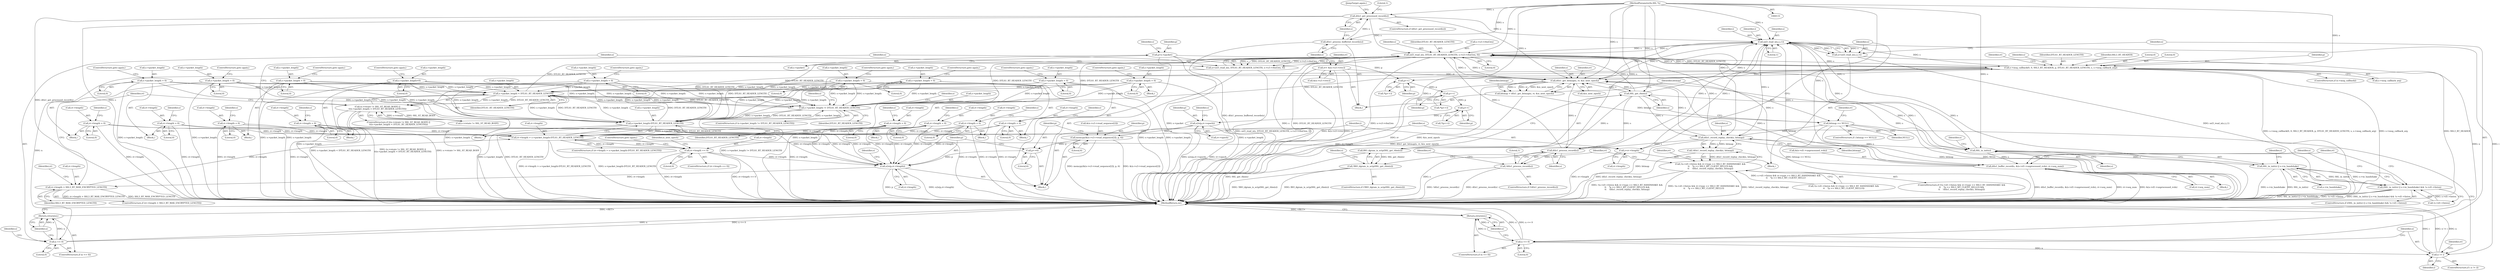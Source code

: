 digraph "0_openssl_feba02f3919495e1b960c33ba849e10e77d0785d@API" {
"1000361" [label="(Call,ssl3_read_n(s,i,i,1))"];
"1000221" [label="(Call,s->msg_callback(0, 0, SSL3_RT_HEADER, p, DTLS1_RT_HEADER_LENGTH, s, s->msg_callback_arg))"];
"1000212" [label="(Call,p=s->packet)"];
"1000195" [label="(Call,s->packet_length != DTLS1_RT_HEADER_LENGTH)"];
"1000382" [label="(Call,s->packet_length = 0)"];
"1000410" [label="(Call,s->packet_length = 0)"];
"1000514" [label="(Call,s->packet_length = 0)"];
"1000498" [label="(Call,s->packet_length = 0)"];
"1000169" [label="(Call,s->packet_length < DTLS1_RT_HEADER_LENGTH)"];
"1000319" [label="(Call,s->packet_length = 0)"];
"1000201" [label="(Call,s->packet_length = 0)"];
"1000297" [label="(Call,s->packet_length = 0)"];
"1000348" [label="(Call,s->packet_length-DTLS1_RT_HEADER_LENGTH)"];
"1000451" [label="(Call,s->packet_length=0)"];
"1000337" [label="(Call,s->packet_length = 0)"];
"1000177" [label="(Call,ssl3_read_n(s, DTLS1_RT_HEADER_LENGTH, s->s3->rbuf.len, 0))"];
"1000442" [label="(Call,dtls1_record_replay_check(s, bitmap))"];
"1000419" [label="(Call,SSL_get_rbio(s))"];
"1000395" [label="(Call,dtls1_get_bitmap(s, rr, &is_next_epoch))"];
"1000506" [label="(Call,dtls1_process_record(s))"];
"1000132" [label="(MethodParameterIn,SSL *s)"];
"1000482" [label="(Call,dtls1_buffer_record(s, &(s->d1->unprocessed_rcds), rr->seq_num))"];
"1000470" [label="(Call,SSL_in_init(s))"];
"1000361" [label="(Call,ssl3_read_n(s,i,i,1))"];
"1000157" [label="(Call,dtls1_get_processed_record(s))"];
"1000154" [label="(Call,dtls1_process_buffered_records(s))"];
"1000354" [label="(Call,i=rr->length)"];
"1000344" [label="(Call,rr->length > s->packet_length-DTLS1_RT_HEADER_LENGTH)"];
"1000332" [label="(Call,rr->length = 0)"];
"1000493" [label="(Call,rr->length = 0)"];
"1000292" [label="(Call,rr->length = 0)"];
"1000446" [label="(Call,rr->length = 0)"];
"1000377" [label="(Call,rr->length = 0)"];
"1000405" [label="(Call,rr->length = 0)"];
"1000458" [label="(Call,rr->length == 0)"];
"1000314" [label="(Call,rr->length = 0)"];
"1000326" [label="(Call,rr->length > SSL3_RT_MAX_ENCRYPTED_LENGTH)"];
"1000274" [label="(Call,n2s(p,rr->length))"];
"1000271" [label="(Call,p+=6)"];
"1000260" [label="(Call,memcpy(&(s->s3->read_sequence[2]), p, 6))"];
"1000255" [label="(Call,n2s(p,rr->epoch))"];
"1000246" [label="(Call,p++)"];
"1000241" [label="(Call,p++)"];
"1000236" [label="(Call,p++)"];
"1000509" [label="(Call,rr->length = 0)"];
"1000146" [label="(Call,rr= &(s->s3->rrec))"];
"1000401" [label="(Call,bitmap == NULL)"];
"1000393" [label="(Call,bitmap = dtls1_get_bitmap(s, rr, &is_next_epoch))"];
"1000175" [label="(Call,n=ssl3_read_n(s, DTLS1_RT_HEADER_LENGTH, s->s3->rbuf.len, 0))"];
"1000189" [label="(Call,n <= 0)"];
"1000192" [label="(Return,return(n);)"];
"1000163" [label="(Call,(s->rstate != SSL_ST_READ_BODY) ||\n\t\t(s->packet_length < DTLS1_RT_HEADER_LENGTH))"];
"1000359" [label="(Call,n=ssl3_read_n(s,i,i,1))"];
"1000367" [label="(Call,n <= 0)"];
"1000370" [label="(Return,return(n);)"];
"1000373" [label="(Call,n != i)"];
"1000441" [label="(Call,!dtls1_record_replay_check(s, bitmap))"];
"1000423" [label="(Call,!(s->d1->listen && rr->type == SSL3_RT_HANDSHAKE &&\n\t\t    *p == SSL3_MT_CLIENT_HELLO) &&\n\t\t    !dtls1_record_replay_check(s, bitmap))"];
"1000469" [label="(Call,SSL_in_init(s) || s->in_handshake)"];
"1000468" [label="(Call,(SSL_in_init(s) || s->in_handshake) && !s->d1->listen)"];
"1000505" [label="(Call,!dtls1_process_record(s))"];
"1000418" [label="(Call,BIO_dgram_is_sctp(SSL_get_rbio(s)))"];
"1000417" [label="(Call,!BIO_dgram_is_sctp(SSL_get_rbio(s)))"];
"1000292" [label="(Call,rr->length = 0)"];
"1000509" [label="(Call,rr->length = 0)"];
"1000242" [label="(Identifier,p)"];
"1000326" [label="(Call,rr->length > SSL3_RT_MAX_ENCRYPTED_LENGTH)"];
"1000467" [label="(ControlStructure,if ((SSL_in_init(s) || s->in_handshake) && !s->d1->listen))"];
"1000445" [label="(Block,)"];
"1000349" [label="(Call,s->packet_length)"];
"1000315" [label="(Call,rr->length)"];
"1000462" [label="(Literal,0)"];
"1000362" [label="(Identifier,s)"];
"1000314" [label="(Call,rr->length = 0)"];
"1000257" [label="(Call,rr->epoch)"];
"1000273" [label="(Literal,6)"];
"1000522" [label="(MethodReturn,int)"];
"1000422" [label="(ControlStructure,if (!(s->d1->listen && rr->type == SSL3_RT_HANDSHAKE &&\n\t\t    *p == SSL3_MT_CLIENT_HELLO) &&\n\t\t    !dtls1_record_replay_check(s, bitmap)))"];
"1000212" [label="(Call,p=s->packet)"];
"1000386" [label="(Literal,0)"];
"1000270" [label="(Literal,6)"];
"1000373" [label="(Call,n != i)"];
"1000381" [label="(Literal,0)"];
"1000301" [label="(Literal,0)"];
"1000498" [label="(Call,s->packet_length = 0)"];
"1000213" [label="(Identifier,p)"];
"1000505" [label="(Call,!dtls1_process_record(s))"];
"1000219" [label="(Identifier,s)"];
"1000156" [label="(ControlStructure,if (dtls1_get_processed_record(s)))"];
"1000468" [label="(Call,(SSL_in_init(s) || s->in_handshake) && !s->d1->listen)"];
"1000271" [label="(Call,p+=6)"];
"1000494" [label="(Call,rr->length)"];
"1000390" [label="(Identifier,s)"];
"1000346" [label="(Identifier,rr)"];
"1000404" [label="(Block,)"];
"1000441" [label="(Call,!dtls1_record_replay_check(s, bitmap))"];
"1000146" [label="(Call,rr= &(s->s3->rrec))"];
"1000460" [label="(Identifier,rr)"];
"1000217" [label="(ControlStructure,if (s->msg_callback))"];
"1000410" [label="(Call,s->packet_length = 0)"];
"1000178" [label="(Identifier,s)"];
"1000240" [label="(Call,*(p++))"];
"1000402" [label="(Identifier,bitmap)"];
"1000511" [label="(Identifier,rr)"];
"1000344" [label="(Call,rr->length > s->packet_length-DTLS1_RT_HEADER_LENGTH)"];
"1000162" [label="(ControlStructure,if (\t(s->rstate != SSL_ST_READ_BODY) ||\n\t\t(s->packet_length < DTLS1_RT_HEADER_LENGTH)))"];
"1000265" [label="(Identifier,s)"];
"1000470" [label="(Call,SSL_in_init(s))"];
"1000514" [label="(Call,s->packet_length = 0)"];
"1000228" [label="(Call,s->msg_callback_arg)"];
"1000275" [label="(Identifier,p)"];
"1000233" [label="(Identifier,rr)"];
"1000241" [label="(Call,p++)"];
"1000195" [label="(Call,s->packet_length != DTLS1_RT_HEADER_LENGTH)"];
"1000154" [label="(Call,dtls1_process_buffered_records(s))"];
"1000179" [label="(Identifier,DTLS1_RT_HEADER_LENGTH)"];
"1000463" [label="(ControlStructure,goto again;)"];
"1000176" [label="(Identifier,n)"];
"1000510" [label="(Call,rr->length)"];
"1000132" [label="(MethodParameterIn,SSL *s)"];
"1000170" [label="(Call,s->packet_length)"];
"1000313" [label="(Block,)"];
"1000447" [label="(Call,rr->length)"];
"1000209" [label="(Identifier,s)"];
"1000356" [label="(Call,rr->length)"];
"1000395" [label="(Call,dtls1_get_bitmap(s, rr, &is_next_epoch))"];
"1000484" [label="(Call,&(s->d1->unprocessed_rcds))"];
"1000379" [label="(Identifier,rr)"];
"1000352" [label="(Identifier,DTLS1_RT_HEADER_LENGTH)"];
"1000236" [label="(Call,p++)"];
"1000456" [label="(ControlStructure,goto again;)"];
"1000227" [label="(Identifier,s)"];
"1000325" [label="(ControlStructure,if (rr->length > SSL3_RT_MAX_ENCRYPTED_LENGTH))"];
"1000503" [label="(ControlStructure,goto again;)"];
"1000321" [label="(Identifier,s)"];
"1000319" [label="(Call,s->packet_length = 0)"];
"1000247" [label="(Identifier,p)"];
"1000495" [label="(Identifier,rr)"];
"1000401" [label="(Call,bitmap == NULL)"];
"1000473" [label="(Identifier,s)"];
"1000334" [label="(Identifier,rr)"];
"1000177" [label="(Call,ssl3_read_n(s, DTLS1_RT_HEADER_LENGTH, s->s3->rbuf.len, 0))"];
"1000367" [label="(Call,n <= 0)"];
"1000446" [label="(Call,rr->length = 0)"];
"1000297" [label="(Call,s->packet_length = 0)"];
"1000291" [label="(Block,)"];
"1000331" [label="(Block,)"];
"1000398" [label="(Call,&is_next_epoch)"];
"1000256" [label="(Identifier,p)"];
"1000483" [label="(Identifier,s)"];
"1000513" [label="(Literal,0)"];
"1000371" [label="(Identifier,n)"];
"1000205" [label="(Literal,0)"];
"1000206" [label="(ControlStructure,goto again;)"];
"1000458" [label="(Call,rr->length == 0)"];
"1000414" [label="(Literal,0)"];
"1000323" [label="(Literal,0)"];
"1000443" [label="(Identifier,s)"];
"1000189" [label="(Call,n <= 0)"];
"1000453" [label="(Identifier,s)"];
"1000161" [label="(JumpTarget,again:)"];
"1000406" [label="(Call,rr->length)"];
"1000164" [label="(Call,s->rstate != SSL_ST_READ_BODY)"];
"1000457" [label="(ControlStructure,if (rr->length == 0))"];
"1000160" [label="(Literal,1)"];
"1000169" [label="(Call,s->packet_length < DTLS1_RT_HEADER_LENGTH)"];
"1000200" [label="(Block,)"];
"1000452" [label="(Call,s->packet_length)"];
"1000245" [label="(Call,*(p++))"];
"1000375" [label="(Identifier,i)"];
"1000341" [label="(Literal,0)"];
"1000423" [label="(Call,!(s->d1->listen && rr->type == SSL3_RT_HANDSHAKE &&\n\t\t    *p == SSL3_MT_CLIENT_HELLO) &&\n\t\t    !dtls1_record_replay_check(s, bitmap))"];
"1000451" [label="(Call,s->packet_length=0)"];
"1000407" [label="(Identifier,rr)"];
"1000428" [label="(Identifier,s)"];
"1000400" [label="(ControlStructure,if ( bitmap == NULL))"];
"1000383" [label="(Call,s->packet_length)"];
"1000272" [label="(Identifier,p)"];
"1000365" [label="(Literal,1)"];
"1000226" [label="(Identifier,DTLS1_RT_HEADER_LENGTH)"];
"1000343" [label="(ControlStructure,if (rr->length > s->packet_length-DTLS1_RT_HEADER_LENGTH))"];
"1000192" [label="(Return,return(n);)"];
"1000260" [label="(Call,memcpy(&(s->s3->read_sequence[2]), p, 6))"];
"1000361" [label="(Call,ssl3_read_n(s,i,i,1))"];
"1000405" [label="(Call,rr->length = 0)"];
"1000378" [label="(Call,rr->length)"];
"1000521" [label="(Literal,1)"];
"1000318" [label="(Literal,0)"];
"1000296" [label="(Literal,0)"];
"1000444" [label="(Identifier,bitmap)"];
"1000348" [label="(Call,s->packet_length-DTLS1_RT_HEADER_LENGTH)"];
"1000482" [label="(Call,dtls1_buffer_record(s, &(s->d1->unprocessed_rcds), rr->seq_num))"];
"1000387" [label="(ControlStructure,goto again;)"];
"1000175" [label="(Call,n=ssl3_read_n(s, DTLS1_RT_HEADER_LENGTH, s->s3->rbuf.len, 0))"];
"1000497" [label="(Literal,0)"];
"1000370" [label="(Return,return(n);)"];
"1000224" [label="(Identifier,SSL3_RT_HEADER)"];
"1000330" [label="(Identifier,SSL3_RT_MAX_ENCRYPTED_LENGTH)"];
"1000490" [label="(Call,rr->seq_num)"];
"1000345" [label="(Call,rr->length)"];
"1000475" [label="(Call,!s->d1->listen)"];
"1000360" [label="(Identifier,n)"];
"1000372" [label="(ControlStructure,if ( n != i))"];
"1000222" [label="(Literal,0)"];
"1000448" [label="(Identifier,rr)"];
"1000157" [label="(Call,dtls1_get_processed_record(s))"];
"1000155" [label="(Identifier,s)"];
"1000190" [label="(Identifier,n)"];
"1000359" [label="(Call,n=ssl3_read_n(s,i,i,1))"];
"1000337" [label="(Call,s->packet_length = 0)"];
"1000465" [label="(Identifier,is_next_epoch)"];
"1000148" [label="(Call,&(s->s3->rrec))"];
"1000147" [label="(Identifier,rr)"];
"1000354" [label="(Call,i=rr->length)"];
"1000320" [label="(Call,s->packet_length)"];
"1000376" [label="(Block,)"];
"1000393" [label="(Call,bitmap = dtls1_get_bitmap(s, rr, &is_next_epoch))"];
"1000299" [label="(Identifier,s)"];
"1000409" [label="(Literal,0)"];
"1000133" [label="(Block,)"];
"1000282" [label="(Identifier,s)"];
"1000269" [label="(Identifier,p)"];
"1000338" [label="(Call,s->packet_length)"];
"1000507" [label="(Identifier,s)"];
"1000368" [label="(Identifier,n)"];
"1000274" [label="(Call,n2s(p,rr->length))"];
"1000174" [label="(Block,)"];
"1000420" [label="(Identifier,s)"];
"1000516" [label="(Identifier,s)"];
"1000276" [label="(Call,rr->length)"];
"1000417" [label="(Call,!BIO_dgram_is_sctp(SSL_get_rbio(s)))"];
"1000336" [label="(Literal,0)"];
"1000394" [label="(Identifier,bitmap)"];
"1000158" [label="(Identifier,s)"];
"1000403" [label="(Identifier,NULL)"];
"1000384" [label="(Identifier,s)"];
"1000342" [label="(ControlStructure,goto again;)"];
"1000519" [label="(ControlStructure,goto again;)"];
"1000515" [label="(Call,s->packet_length)"];
"1000324" [label="(ControlStructure,goto again;)"];
"1000364" [label="(Identifier,i)"];
"1000369" [label="(Literal,0)"];
"1000481" [label="(Block,)"];
"1000327" [label="(Call,rr->length)"];
"1000197" [label="(Identifier,s)"];
"1000188" [label="(ControlStructure,if (n <= 0))"];
"1000382" [label="(Call,s->packet_length = 0)"];
"1000196" [label="(Call,s->packet_length)"];
"1000355" [label="(Identifier,i)"];
"1000374" [label="(Identifier,n)"];
"1000500" [label="(Identifier,s)"];
"1000221" [label="(Call,s->msg_callback(0, 0, SSL3_RT_HEADER, p, DTLS1_RT_HEADER_LENGTH, s, s->msg_callback_arg))"];
"1000246" [label="(Call,p++)"];
"1000411" [label="(Call,s->packet_length)"];
"1000191" [label="(Literal,0)"];
"1000424" [label="(Call,!(s->d1->listen && rr->type == SSL3_RT_HANDSHAKE &&\n\t\t    *p == SSL3_MT_CLIENT_HELLO))"];
"1000223" [label="(Literal,0)"];
"1000194" [label="(ControlStructure,if (s->packet_length != DTLS1_RT_HEADER_LENGTH))"];
"1000478" [label="(Identifier,s)"];
"1000416" [label="(ControlStructure,if (!BIO_dgram_is_sctp(SSL_get_rbio(s))))"];
"1000332" [label="(Call,rr->length = 0)"];
"1000180" [label="(Call,s->s3->rbuf.len)"];
"1000225" [label="(Identifier,p)"];
"1000518" [label="(Literal,0)"];
"1000502" [label="(Literal,0)"];
"1000499" [label="(Call,s->packet_length)"];
"1000466" [label="(Block,)"];
"1000504" [label="(ControlStructure,if (!dtls1_process_record(s)))"];
"1000471" [label="(Identifier,s)"];
"1000353" [label="(Block,)"];
"1000418" [label="(Call,BIO_dgram_is_sctp(SSL_get_rbio(s)))"];
"1000214" [label="(Call,s->packet)"];
"1000203" [label="(Identifier,s)"];
"1000298" [label="(Call,s->packet_length)"];
"1000419" [label="(Call,SSL_get_rbio(s))"];
"1000396" [label="(Identifier,s)"];
"1000237" [label="(Identifier,p)"];
"1000508" [label="(Block,)"];
"1000472" [label="(Call,s->in_handshake)"];
"1000187" [label="(Literal,0)"];
"1000506" [label="(Call,dtls1_process_record(s))"];
"1000377" [label="(Call,rr->length = 0)"];
"1000293" [label="(Call,rr->length)"];
"1000255" [label="(Call,n2s(p,rr->epoch))"];
"1000163" [label="(Call,(s->rstate != SSL_ST_READ_BODY) ||\n\t\t(s->packet_length < DTLS1_RT_HEADER_LENGTH))"];
"1000235" [label="(Call,*(p++))"];
"1000397" [label="(Identifier,rr)"];
"1000202" [label="(Call,s->packet_length)"];
"1000493" [label="(Call,rr->length = 0)"];
"1000201" [label="(Call,s->packet_length = 0)"];
"1000450" [label="(Literal,0)"];
"1000412" [label="(Identifier,s)"];
"1000469" [label="(Call,SSL_in_init(s) || s->in_handshake)"];
"1000455" [label="(Literal,0)"];
"1000173" [label="(Identifier,DTLS1_RT_HEADER_LENGTH)"];
"1000333" [label="(Call,rr->length)"];
"1000261" [label="(Call,&(s->s3->read_sequence[2]))"];
"1000339" [label="(Identifier,s)"];
"1000415" [label="(ControlStructure,goto again;)"];
"1000459" [label="(Call,rr->length)"];
"1000442" [label="(Call,dtls1_record_replay_check(s, bitmap))"];
"1000199" [label="(Identifier,DTLS1_RT_HEADER_LENGTH)"];
"1000363" [label="(Identifier,i)"];
"1000193" [label="(Identifier,n)"];
"1000302" [label="(ControlStructure,goto again;)"];
"1000366" [label="(ControlStructure,if (n <= 0))"];
"1000361" -> "1000359"  [label="AST: "];
"1000361" -> "1000365"  [label="CFG: "];
"1000362" -> "1000361"  [label="AST: "];
"1000363" -> "1000361"  [label="AST: "];
"1000364" -> "1000361"  [label="AST: "];
"1000365" -> "1000361"  [label="AST: "];
"1000359" -> "1000361"  [label="CFG: "];
"1000361" -> "1000522"  [label="DDG: i"];
"1000361" -> "1000522"  [label="DDG: s"];
"1000361" -> "1000177"  [label="DDG: s"];
"1000361" -> "1000359"  [label="DDG: s"];
"1000361" -> "1000359"  [label="DDG: i"];
"1000361" -> "1000359"  [label="DDG: 1"];
"1000221" -> "1000361"  [label="DDG: s"];
"1000442" -> "1000361"  [label="DDG: s"];
"1000506" -> "1000361"  [label="DDG: s"];
"1000482" -> "1000361"  [label="DDG: s"];
"1000470" -> "1000361"  [label="DDG: s"];
"1000395" -> "1000361"  [label="DDG: s"];
"1000177" -> "1000361"  [label="DDG: s"];
"1000419" -> "1000361"  [label="DDG: s"];
"1000157" -> "1000361"  [label="DDG: s"];
"1000132" -> "1000361"  [label="DDG: s"];
"1000354" -> "1000361"  [label="DDG: i"];
"1000361" -> "1000373"  [label="DDG: i"];
"1000361" -> "1000395"  [label="DDG: s"];
"1000221" -> "1000217"  [label="AST: "];
"1000221" -> "1000228"  [label="CFG: "];
"1000222" -> "1000221"  [label="AST: "];
"1000223" -> "1000221"  [label="AST: "];
"1000224" -> "1000221"  [label="AST: "];
"1000225" -> "1000221"  [label="AST: "];
"1000226" -> "1000221"  [label="AST: "];
"1000227" -> "1000221"  [label="AST: "];
"1000228" -> "1000221"  [label="AST: "];
"1000233" -> "1000221"  [label="CFG: "];
"1000221" -> "1000522"  [label="DDG: s->msg_callback(0, 0, SSL3_RT_HEADER, p, DTLS1_RT_HEADER_LENGTH, s, s->msg_callback_arg)"];
"1000221" -> "1000522"  [label="DDG: s->msg_callback_arg"];
"1000221" -> "1000522"  [label="DDG: SSL3_RT_HEADER"];
"1000221" -> "1000169"  [label="DDG: DTLS1_RT_HEADER_LENGTH"];
"1000221" -> "1000177"  [label="DDG: s"];
"1000221" -> "1000177"  [label="DDG: DTLS1_RT_HEADER_LENGTH"];
"1000212" -> "1000221"  [label="DDG: p"];
"1000195" -> "1000221"  [label="DDG: DTLS1_RT_HEADER_LENGTH"];
"1000177" -> "1000221"  [label="DDG: s"];
"1000132" -> "1000221"  [label="DDG: s"];
"1000221" -> "1000236"  [label="DDG: p"];
"1000221" -> "1000348"  [label="DDG: DTLS1_RT_HEADER_LENGTH"];
"1000221" -> "1000395"  [label="DDG: s"];
"1000212" -> "1000174"  [label="AST: "];
"1000212" -> "1000214"  [label="CFG: "];
"1000213" -> "1000212"  [label="AST: "];
"1000214" -> "1000212"  [label="AST: "];
"1000219" -> "1000212"  [label="CFG: "];
"1000212" -> "1000522"  [label="DDG: s->packet"];
"1000212" -> "1000236"  [label="DDG: p"];
"1000195" -> "1000194"  [label="AST: "];
"1000195" -> "1000199"  [label="CFG: "];
"1000196" -> "1000195"  [label="AST: "];
"1000199" -> "1000195"  [label="AST: "];
"1000203" -> "1000195"  [label="CFG: "];
"1000209" -> "1000195"  [label="CFG: "];
"1000195" -> "1000522"  [label="DDG: s->packet_length != DTLS1_RT_HEADER_LENGTH"];
"1000195" -> "1000169"  [label="DDG: DTLS1_RT_HEADER_LENGTH"];
"1000195" -> "1000177"  [label="DDG: DTLS1_RT_HEADER_LENGTH"];
"1000382" -> "1000195"  [label="DDG: s->packet_length"];
"1000410" -> "1000195"  [label="DDG: s->packet_length"];
"1000514" -> "1000195"  [label="DDG: s->packet_length"];
"1000498" -> "1000195"  [label="DDG: s->packet_length"];
"1000169" -> "1000195"  [label="DDG: s->packet_length"];
"1000319" -> "1000195"  [label="DDG: s->packet_length"];
"1000201" -> "1000195"  [label="DDG: s->packet_length"];
"1000297" -> "1000195"  [label="DDG: s->packet_length"];
"1000348" -> "1000195"  [label="DDG: s->packet_length"];
"1000451" -> "1000195"  [label="DDG: s->packet_length"];
"1000337" -> "1000195"  [label="DDG: s->packet_length"];
"1000177" -> "1000195"  [label="DDG: DTLS1_RT_HEADER_LENGTH"];
"1000195" -> "1000348"  [label="DDG: s->packet_length"];
"1000195" -> "1000348"  [label="DDG: DTLS1_RT_HEADER_LENGTH"];
"1000382" -> "1000376"  [label="AST: "];
"1000382" -> "1000386"  [label="CFG: "];
"1000383" -> "1000382"  [label="AST: "];
"1000386" -> "1000382"  [label="AST: "];
"1000387" -> "1000382"  [label="CFG: "];
"1000382" -> "1000522"  [label="DDG: s->packet_length"];
"1000382" -> "1000169"  [label="DDG: s->packet_length"];
"1000382" -> "1000348"  [label="DDG: s->packet_length"];
"1000410" -> "1000404"  [label="AST: "];
"1000410" -> "1000414"  [label="CFG: "];
"1000411" -> "1000410"  [label="AST: "];
"1000414" -> "1000410"  [label="AST: "];
"1000415" -> "1000410"  [label="CFG: "];
"1000410" -> "1000522"  [label="DDG: s->packet_length"];
"1000410" -> "1000169"  [label="DDG: s->packet_length"];
"1000410" -> "1000348"  [label="DDG: s->packet_length"];
"1000514" -> "1000508"  [label="AST: "];
"1000514" -> "1000518"  [label="CFG: "];
"1000515" -> "1000514"  [label="AST: "];
"1000518" -> "1000514"  [label="AST: "];
"1000519" -> "1000514"  [label="CFG: "];
"1000514" -> "1000522"  [label="DDG: s->packet_length"];
"1000514" -> "1000169"  [label="DDG: s->packet_length"];
"1000514" -> "1000348"  [label="DDG: s->packet_length"];
"1000498" -> "1000466"  [label="AST: "];
"1000498" -> "1000502"  [label="CFG: "];
"1000499" -> "1000498"  [label="AST: "];
"1000502" -> "1000498"  [label="AST: "];
"1000503" -> "1000498"  [label="CFG: "];
"1000498" -> "1000522"  [label="DDG: s->packet_length"];
"1000498" -> "1000169"  [label="DDG: s->packet_length"];
"1000498" -> "1000348"  [label="DDG: s->packet_length"];
"1000169" -> "1000163"  [label="AST: "];
"1000169" -> "1000173"  [label="CFG: "];
"1000170" -> "1000169"  [label="AST: "];
"1000173" -> "1000169"  [label="AST: "];
"1000163" -> "1000169"  [label="CFG: "];
"1000169" -> "1000522"  [label="DDG: s->packet_length"];
"1000169" -> "1000163"  [label="DDG: s->packet_length"];
"1000169" -> "1000163"  [label="DDG: DTLS1_RT_HEADER_LENGTH"];
"1000319" -> "1000169"  [label="DDG: s->packet_length"];
"1000201" -> "1000169"  [label="DDG: s->packet_length"];
"1000297" -> "1000169"  [label="DDG: s->packet_length"];
"1000348" -> "1000169"  [label="DDG: s->packet_length"];
"1000348" -> "1000169"  [label="DDG: DTLS1_RT_HEADER_LENGTH"];
"1000451" -> "1000169"  [label="DDG: s->packet_length"];
"1000337" -> "1000169"  [label="DDG: s->packet_length"];
"1000169" -> "1000177"  [label="DDG: DTLS1_RT_HEADER_LENGTH"];
"1000169" -> "1000348"  [label="DDG: s->packet_length"];
"1000169" -> "1000348"  [label="DDG: DTLS1_RT_HEADER_LENGTH"];
"1000319" -> "1000313"  [label="AST: "];
"1000319" -> "1000323"  [label="CFG: "];
"1000320" -> "1000319"  [label="AST: "];
"1000323" -> "1000319"  [label="AST: "];
"1000324" -> "1000319"  [label="CFG: "];
"1000319" -> "1000522"  [label="DDG: s->packet_length"];
"1000319" -> "1000348"  [label="DDG: s->packet_length"];
"1000201" -> "1000200"  [label="AST: "];
"1000201" -> "1000205"  [label="CFG: "];
"1000202" -> "1000201"  [label="AST: "];
"1000205" -> "1000201"  [label="AST: "];
"1000206" -> "1000201"  [label="CFG: "];
"1000201" -> "1000522"  [label="DDG: s->packet_length"];
"1000201" -> "1000348"  [label="DDG: s->packet_length"];
"1000297" -> "1000291"  [label="AST: "];
"1000297" -> "1000301"  [label="CFG: "];
"1000298" -> "1000297"  [label="AST: "];
"1000301" -> "1000297"  [label="AST: "];
"1000302" -> "1000297"  [label="CFG: "];
"1000297" -> "1000522"  [label="DDG: s->packet_length"];
"1000297" -> "1000348"  [label="DDG: s->packet_length"];
"1000348" -> "1000344"  [label="AST: "];
"1000348" -> "1000352"  [label="CFG: "];
"1000349" -> "1000348"  [label="AST: "];
"1000352" -> "1000348"  [label="AST: "];
"1000344" -> "1000348"  [label="CFG: "];
"1000348" -> "1000522"  [label="DDG: s->packet_length"];
"1000348" -> "1000522"  [label="DDG: DTLS1_RT_HEADER_LENGTH"];
"1000348" -> "1000177"  [label="DDG: DTLS1_RT_HEADER_LENGTH"];
"1000348" -> "1000344"  [label="DDG: s->packet_length"];
"1000348" -> "1000344"  [label="DDG: DTLS1_RT_HEADER_LENGTH"];
"1000451" -> "1000348"  [label="DDG: s->packet_length"];
"1000337" -> "1000348"  [label="DDG: s->packet_length"];
"1000451" -> "1000445"  [label="AST: "];
"1000451" -> "1000455"  [label="CFG: "];
"1000452" -> "1000451"  [label="AST: "];
"1000455" -> "1000451"  [label="AST: "];
"1000456" -> "1000451"  [label="CFG: "];
"1000451" -> "1000522"  [label="DDG: s->packet_length"];
"1000337" -> "1000331"  [label="AST: "];
"1000337" -> "1000341"  [label="CFG: "];
"1000338" -> "1000337"  [label="AST: "];
"1000341" -> "1000337"  [label="AST: "];
"1000342" -> "1000337"  [label="CFG: "];
"1000337" -> "1000522"  [label="DDG: s->packet_length"];
"1000177" -> "1000175"  [label="AST: "];
"1000177" -> "1000187"  [label="CFG: "];
"1000178" -> "1000177"  [label="AST: "];
"1000179" -> "1000177"  [label="AST: "];
"1000180" -> "1000177"  [label="AST: "];
"1000187" -> "1000177"  [label="AST: "];
"1000175" -> "1000177"  [label="CFG: "];
"1000177" -> "1000522"  [label="DDG: s"];
"1000177" -> "1000522"  [label="DDG: DTLS1_RT_HEADER_LENGTH"];
"1000177" -> "1000522"  [label="DDG: s->s3->rbuf.len"];
"1000177" -> "1000175"  [label="DDG: s"];
"1000177" -> "1000175"  [label="DDG: DTLS1_RT_HEADER_LENGTH"];
"1000177" -> "1000175"  [label="DDG: s->s3->rbuf.len"];
"1000177" -> "1000175"  [label="DDG: 0"];
"1000442" -> "1000177"  [label="DDG: s"];
"1000506" -> "1000177"  [label="DDG: s"];
"1000482" -> "1000177"  [label="DDG: s"];
"1000470" -> "1000177"  [label="DDG: s"];
"1000395" -> "1000177"  [label="DDG: s"];
"1000419" -> "1000177"  [label="DDG: s"];
"1000157" -> "1000177"  [label="DDG: s"];
"1000132" -> "1000177"  [label="DDG: s"];
"1000177" -> "1000395"  [label="DDG: s"];
"1000442" -> "1000441"  [label="AST: "];
"1000442" -> "1000444"  [label="CFG: "];
"1000443" -> "1000442"  [label="AST: "];
"1000444" -> "1000442"  [label="AST: "];
"1000441" -> "1000442"  [label="CFG: "];
"1000442" -> "1000522"  [label="DDG: bitmap"];
"1000442" -> "1000395"  [label="DDG: s"];
"1000442" -> "1000441"  [label="DDG: s"];
"1000442" -> "1000441"  [label="DDG: bitmap"];
"1000419" -> "1000442"  [label="DDG: s"];
"1000132" -> "1000442"  [label="DDG: s"];
"1000401" -> "1000442"  [label="DDG: bitmap"];
"1000442" -> "1000470"  [label="DDG: s"];
"1000442" -> "1000506"  [label="DDG: s"];
"1000419" -> "1000418"  [label="AST: "];
"1000419" -> "1000420"  [label="CFG: "];
"1000420" -> "1000419"  [label="AST: "];
"1000418" -> "1000419"  [label="CFG: "];
"1000419" -> "1000395"  [label="DDG: s"];
"1000419" -> "1000418"  [label="DDG: s"];
"1000395" -> "1000419"  [label="DDG: s"];
"1000132" -> "1000419"  [label="DDG: s"];
"1000419" -> "1000470"  [label="DDG: s"];
"1000419" -> "1000506"  [label="DDG: s"];
"1000395" -> "1000393"  [label="AST: "];
"1000395" -> "1000398"  [label="CFG: "];
"1000396" -> "1000395"  [label="AST: "];
"1000397" -> "1000395"  [label="AST: "];
"1000398" -> "1000395"  [label="AST: "];
"1000393" -> "1000395"  [label="CFG: "];
"1000395" -> "1000522"  [label="DDG: rr"];
"1000395" -> "1000522"  [label="DDG: &is_next_epoch"];
"1000395" -> "1000393"  [label="DDG: s"];
"1000395" -> "1000393"  [label="DDG: rr"];
"1000395" -> "1000393"  [label="DDG: &is_next_epoch"];
"1000506" -> "1000395"  [label="DDG: s"];
"1000482" -> "1000395"  [label="DDG: s"];
"1000470" -> "1000395"  [label="DDG: s"];
"1000157" -> "1000395"  [label="DDG: s"];
"1000132" -> "1000395"  [label="DDG: s"];
"1000146" -> "1000395"  [label="DDG: rr"];
"1000506" -> "1000505"  [label="AST: "];
"1000506" -> "1000507"  [label="CFG: "];
"1000507" -> "1000506"  [label="AST: "];
"1000505" -> "1000506"  [label="CFG: "];
"1000506" -> "1000522"  [label="DDG: s"];
"1000506" -> "1000505"  [label="DDG: s"];
"1000132" -> "1000506"  [label="DDG: s"];
"1000132" -> "1000131"  [label="AST: "];
"1000132" -> "1000522"  [label="DDG: s"];
"1000132" -> "1000154"  [label="DDG: s"];
"1000132" -> "1000157"  [label="DDG: s"];
"1000132" -> "1000470"  [label="DDG: s"];
"1000132" -> "1000482"  [label="DDG: s"];
"1000482" -> "1000481"  [label="AST: "];
"1000482" -> "1000490"  [label="CFG: "];
"1000483" -> "1000482"  [label="AST: "];
"1000484" -> "1000482"  [label="AST: "];
"1000490" -> "1000482"  [label="AST: "];
"1000495" -> "1000482"  [label="CFG: "];
"1000482" -> "1000522"  [label="DDG: rr->seq_num"];
"1000482" -> "1000522"  [label="DDG: &(s->d1->unprocessed_rcds)"];
"1000482" -> "1000522"  [label="DDG: dtls1_buffer_record(s, &(s->d1->unprocessed_rcds), rr->seq_num)"];
"1000470" -> "1000482"  [label="DDG: s"];
"1000470" -> "1000469"  [label="AST: "];
"1000470" -> "1000471"  [label="CFG: "];
"1000471" -> "1000470"  [label="AST: "];
"1000473" -> "1000470"  [label="CFG: "];
"1000469" -> "1000470"  [label="CFG: "];
"1000470" -> "1000469"  [label="DDG: s"];
"1000157" -> "1000156"  [label="AST: "];
"1000157" -> "1000158"  [label="CFG: "];
"1000158" -> "1000157"  [label="AST: "];
"1000160" -> "1000157"  [label="CFG: "];
"1000161" -> "1000157"  [label="CFG: "];
"1000157" -> "1000522"  [label="DDG: dtls1_get_processed_record(s)"];
"1000157" -> "1000522"  [label="DDG: s"];
"1000154" -> "1000157"  [label="DDG: s"];
"1000154" -> "1000133"  [label="AST: "];
"1000154" -> "1000155"  [label="CFG: "];
"1000155" -> "1000154"  [label="AST: "];
"1000158" -> "1000154"  [label="CFG: "];
"1000154" -> "1000522"  [label="DDG: dtls1_process_buffered_records(s)"];
"1000354" -> "1000353"  [label="AST: "];
"1000354" -> "1000356"  [label="CFG: "];
"1000355" -> "1000354"  [label="AST: "];
"1000356" -> "1000354"  [label="AST: "];
"1000360" -> "1000354"  [label="CFG: "];
"1000354" -> "1000522"  [label="DDG: rr->length"];
"1000344" -> "1000354"  [label="DDG: rr->length"];
"1000344" -> "1000343"  [label="AST: "];
"1000345" -> "1000344"  [label="AST: "];
"1000355" -> "1000344"  [label="CFG: "];
"1000390" -> "1000344"  [label="CFG: "];
"1000344" -> "1000522"  [label="DDG: rr->length > s->packet_length-DTLS1_RT_HEADER_LENGTH"];
"1000344" -> "1000522"  [label="DDG: s->packet_length-DTLS1_RT_HEADER_LENGTH"];
"1000332" -> "1000344"  [label="DDG: rr->length"];
"1000493" -> "1000344"  [label="DDG: rr->length"];
"1000292" -> "1000344"  [label="DDG: rr->length"];
"1000446" -> "1000344"  [label="DDG: rr->length"];
"1000377" -> "1000344"  [label="DDG: rr->length"];
"1000405" -> "1000344"  [label="DDG: rr->length"];
"1000458" -> "1000344"  [label="DDG: rr->length"];
"1000314" -> "1000344"  [label="DDG: rr->length"];
"1000326" -> "1000344"  [label="DDG: rr->length"];
"1000509" -> "1000344"  [label="DDG: rr->length"];
"1000344" -> "1000458"  [label="DDG: rr->length"];
"1000332" -> "1000331"  [label="AST: "];
"1000332" -> "1000336"  [label="CFG: "];
"1000333" -> "1000332"  [label="AST: "];
"1000336" -> "1000332"  [label="AST: "];
"1000339" -> "1000332"  [label="CFG: "];
"1000332" -> "1000522"  [label="DDG: rr->length"];
"1000332" -> "1000274"  [label="DDG: rr->length"];
"1000493" -> "1000466"  [label="AST: "];
"1000493" -> "1000497"  [label="CFG: "];
"1000494" -> "1000493"  [label="AST: "];
"1000497" -> "1000493"  [label="AST: "];
"1000500" -> "1000493"  [label="CFG: "];
"1000493" -> "1000522"  [label="DDG: rr->length"];
"1000493" -> "1000274"  [label="DDG: rr->length"];
"1000292" -> "1000291"  [label="AST: "];
"1000292" -> "1000296"  [label="CFG: "];
"1000293" -> "1000292"  [label="AST: "];
"1000296" -> "1000292"  [label="AST: "];
"1000299" -> "1000292"  [label="CFG: "];
"1000292" -> "1000522"  [label="DDG: rr->length"];
"1000292" -> "1000274"  [label="DDG: rr->length"];
"1000446" -> "1000445"  [label="AST: "];
"1000446" -> "1000450"  [label="CFG: "];
"1000447" -> "1000446"  [label="AST: "];
"1000450" -> "1000446"  [label="AST: "];
"1000453" -> "1000446"  [label="CFG: "];
"1000446" -> "1000522"  [label="DDG: rr->length"];
"1000446" -> "1000274"  [label="DDG: rr->length"];
"1000377" -> "1000376"  [label="AST: "];
"1000377" -> "1000381"  [label="CFG: "];
"1000378" -> "1000377"  [label="AST: "];
"1000381" -> "1000377"  [label="AST: "];
"1000384" -> "1000377"  [label="CFG: "];
"1000377" -> "1000522"  [label="DDG: rr->length"];
"1000377" -> "1000274"  [label="DDG: rr->length"];
"1000405" -> "1000404"  [label="AST: "];
"1000405" -> "1000409"  [label="CFG: "];
"1000406" -> "1000405"  [label="AST: "];
"1000409" -> "1000405"  [label="AST: "];
"1000412" -> "1000405"  [label="CFG: "];
"1000405" -> "1000522"  [label="DDG: rr->length"];
"1000405" -> "1000274"  [label="DDG: rr->length"];
"1000458" -> "1000457"  [label="AST: "];
"1000458" -> "1000462"  [label="CFG: "];
"1000459" -> "1000458"  [label="AST: "];
"1000462" -> "1000458"  [label="AST: "];
"1000463" -> "1000458"  [label="CFG: "];
"1000465" -> "1000458"  [label="CFG: "];
"1000458" -> "1000522"  [label="DDG: rr->length"];
"1000458" -> "1000522"  [label="DDG: rr->length == 0"];
"1000458" -> "1000274"  [label="DDG: rr->length"];
"1000314" -> "1000313"  [label="AST: "];
"1000314" -> "1000318"  [label="CFG: "];
"1000315" -> "1000314"  [label="AST: "];
"1000318" -> "1000314"  [label="AST: "];
"1000321" -> "1000314"  [label="CFG: "];
"1000314" -> "1000522"  [label="DDG: rr->length"];
"1000314" -> "1000274"  [label="DDG: rr->length"];
"1000326" -> "1000325"  [label="AST: "];
"1000326" -> "1000330"  [label="CFG: "];
"1000327" -> "1000326"  [label="AST: "];
"1000330" -> "1000326"  [label="AST: "];
"1000334" -> "1000326"  [label="CFG: "];
"1000346" -> "1000326"  [label="CFG: "];
"1000326" -> "1000522"  [label="DDG: rr->length > SSL3_RT_MAX_ENCRYPTED_LENGTH"];
"1000326" -> "1000522"  [label="DDG: SSL3_RT_MAX_ENCRYPTED_LENGTH"];
"1000274" -> "1000326"  [label="DDG: rr->length"];
"1000274" -> "1000174"  [label="AST: "];
"1000274" -> "1000276"  [label="CFG: "];
"1000275" -> "1000274"  [label="AST: "];
"1000276" -> "1000274"  [label="AST: "];
"1000282" -> "1000274"  [label="CFG: "];
"1000274" -> "1000522"  [label="DDG: p"];
"1000274" -> "1000522"  [label="DDG: n2s(p,rr->length)"];
"1000271" -> "1000274"  [label="DDG: p"];
"1000509" -> "1000274"  [label="DDG: rr->length"];
"1000271" -> "1000174"  [label="AST: "];
"1000271" -> "1000273"  [label="CFG: "];
"1000272" -> "1000271"  [label="AST: "];
"1000273" -> "1000271"  [label="AST: "];
"1000275" -> "1000271"  [label="CFG: "];
"1000260" -> "1000271"  [label="DDG: p"];
"1000260" -> "1000174"  [label="AST: "];
"1000260" -> "1000270"  [label="CFG: "];
"1000261" -> "1000260"  [label="AST: "];
"1000269" -> "1000260"  [label="AST: "];
"1000270" -> "1000260"  [label="AST: "];
"1000272" -> "1000260"  [label="CFG: "];
"1000260" -> "1000522"  [label="DDG: memcpy(&(s->s3->read_sequence[2]), p, 6)"];
"1000260" -> "1000522"  [label="DDG: &(s->s3->read_sequence[2])"];
"1000255" -> "1000260"  [label="DDG: p"];
"1000255" -> "1000174"  [label="AST: "];
"1000255" -> "1000257"  [label="CFG: "];
"1000256" -> "1000255"  [label="AST: "];
"1000257" -> "1000255"  [label="AST: "];
"1000265" -> "1000255"  [label="CFG: "];
"1000255" -> "1000522"  [label="DDG: n2s(p,rr->epoch)"];
"1000255" -> "1000522"  [label="DDG: rr->epoch"];
"1000246" -> "1000255"  [label="DDG: p"];
"1000246" -> "1000245"  [label="AST: "];
"1000246" -> "1000247"  [label="CFG: "];
"1000247" -> "1000246"  [label="AST: "];
"1000245" -> "1000246"  [label="CFG: "];
"1000241" -> "1000246"  [label="DDG: p"];
"1000241" -> "1000240"  [label="AST: "];
"1000241" -> "1000242"  [label="CFG: "];
"1000242" -> "1000241"  [label="AST: "];
"1000240" -> "1000241"  [label="CFG: "];
"1000236" -> "1000241"  [label="DDG: p"];
"1000236" -> "1000235"  [label="AST: "];
"1000236" -> "1000237"  [label="CFG: "];
"1000237" -> "1000236"  [label="AST: "];
"1000235" -> "1000236"  [label="CFG: "];
"1000509" -> "1000508"  [label="AST: "];
"1000509" -> "1000513"  [label="CFG: "];
"1000510" -> "1000509"  [label="AST: "];
"1000513" -> "1000509"  [label="AST: "];
"1000516" -> "1000509"  [label="CFG: "];
"1000509" -> "1000522"  [label="DDG: rr->length"];
"1000146" -> "1000133"  [label="AST: "];
"1000146" -> "1000148"  [label="CFG: "];
"1000147" -> "1000146"  [label="AST: "];
"1000148" -> "1000146"  [label="AST: "];
"1000155" -> "1000146"  [label="CFG: "];
"1000146" -> "1000522"  [label="DDG: &(s->s3->rrec)"];
"1000146" -> "1000522"  [label="DDG: rr"];
"1000401" -> "1000400"  [label="AST: "];
"1000401" -> "1000403"  [label="CFG: "];
"1000402" -> "1000401"  [label="AST: "];
"1000403" -> "1000401"  [label="AST: "];
"1000407" -> "1000401"  [label="CFG: "];
"1000420" -> "1000401"  [label="CFG: "];
"1000401" -> "1000522"  [label="DDG: bitmap == NULL"];
"1000401" -> "1000522"  [label="DDG: bitmap"];
"1000401" -> "1000522"  [label="DDG: NULL"];
"1000393" -> "1000401"  [label="DDG: bitmap"];
"1000393" -> "1000133"  [label="AST: "];
"1000394" -> "1000393"  [label="AST: "];
"1000402" -> "1000393"  [label="CFG: "];
"1000393" -> "1000522"  [label="DDG: dtls1_get_bitmap(s, rr, &is_next_epoch)"];
"1000175" -> "1000174"  [label="AST: "];
"1000176" -> "1000175"  [label="AST: "];
"1000190" -> "1000175"  [label="CFG: "];
"1000175" -> "1000522"  [label="DDG: ssl3_read_n(s, DTLS1_RT_HEADER_LENGTH, s->s3->rbuf.len, 0)"];
"1000175" -> "1000189"  [label="DDG: n"];
"1000189" -> "1000188"  [label="AST: "];
"1000189" -> "1000191"  [label="CFG: "];
"1000190" -> "1000189"  [label="AST: "];
"1000191" -> "1000189"  [label="AST: "];
"1000193" -> "1000189"  [label="CFG: "];
"1000197" -> "1000189"  [label="CFG: "];
"1000189" -> "1000522"  [label="DDG: n"];
"1000189" -> "1000522"  [label="DDG: n <= 0"];
"1000189" -> "1000192"  [label="DDG: n"];
"1000192" -> "1000188"  [label="AST: "];
"1000192" -> "1000193"  [label="CFG: "];
"1000193" -> "1000192"  [label="AST: "];
"1000522" -> "1000192"  [label="CFG: "];
"1000192" -> "1000522"  [label="DDG: <RET>"];
"1000193" -> "1000192"  [label="DDG: n"];
"1000163" -> "1000162"  [label="AST: "];
"1000163" -> "1000164"  [label="CFG: "];
"1000164" -> "1000163"  [label="AST: "];
"1000176" -> "1000163"  [label="CFG: "];
"1000346" -> "1000163"  [label="CFG: "];
"1000163" -> "1000522"  [label="DDG: s->rstate != SSL_ST_READ_BODY"];
"1000163" -> "1000522"  [label="DDG: s->packet_length < DTLS1_RT_HEADER_LENGTH"];
"1000163" -> "1000522"  [label="DDG: (s->rstate != SSL_ST_READ_BODY) ||\n\t\t(s->packet_length < DTLS1_RT_HEADER_LENGTH)"];
"1000164" -> "1000163"  [label="DDG: s->rstate"];
"1000164" -> "1000163"  [label="DDG: SSL_ST_READ_BODY"];
"1000359" -> "1000353"  [label="AST: "];
"1000360" -> "1000359"  [label="AST: "];
"1000368" -> "1000359"  [label="CFG: "];
"1000359" -> "1000522"  [label="DDG: ssl3_read_n(s,i,i,1)"];
"1000359" -> "1000367"  [label="DDG: n"];
"1000367" -> "1000366"  [label="AST: "];
"1000367" -> "1000369"  [label="CFG: "];
"1000368" -> "1000367"  [label="AST: "];
"1000369" -> "1000367"  [label="AST: "];
"1000371" -> "1000367"  [label="CFG: "];
"1000374" -> "1000367"  [label="CFG: "];
"1000367" -> "1000522"  [label="DDG: n"];
"1000367" -> "1000522"  [label="DDG: n <= 0"];
"1000367" -> "1000370"  [label="DDG: n"];
"1000367" -> "1000373"  [label="DDG: n"];
"1000370" -> "1000366"  [label="AST: "];
"1000370" -> "1000371"  [label="CFG: "];
"1000371" -> "1000370"  [label="AST: "];
"1000522" -> "1000370"  [label="CFG: "];
"1000370" -> "1000522"  [label="DDG: <RET>"];
"1000371" -> "1000370"  [label="DDG: n"];
"1000373" -> "1000372"  [label="AST: "];
"1000373" -> "1000375"  [label="CFG: "];
"1000374" -> "1000373"  [label="AST: "];
"1000375" -> "1000373"  [label="AST: "];
"1000379" -> "1000373"  [label="CFG: "];
"1000390" -> "1000373"  [label="CFG: "];
"1000373" -> "1000522"  [label="DDG: i"];
"1000373" -> "1000522"  [label="DDG: n != i"];
"1000373" -> "1000522"  [label="DDG: n"];
"1000441" -> "1000423"  [label="AST: "];
"1000423" -> "1000441"  [label="CFG: "];
"1000441" -> "1000522"  [label="DDG: dtls1_record_replay_check(s, bitmap)"];
"1000441" -> "1000423"  [label="DDG: dtls1_record_replay_check(s, bitmap)"];
"1000423" -> "1000422"  [label="AST: "];
"1000423" -> "1000424"  [label="CFG: "];
"1000424" -> "1000423"  [label="AST: "];
"1000448" -> "1000423"  [label="CFG: "];
"1000460" -> "1000423"  [label="CFG: "];
"1000423" -> "1000522"  [label="DDG: !(s->d1->listen && rr->type == SSL3_RT_HANDSHAKE &&\n\t\t    *p == SSL3_MT_CLIENT_HELLO) &&\n\t\t    !dtls1_record_replay_check(s, bitmap)"];
"1000423" -> "1000522"  [label="DDG: !(s->d1->listen && rr->type == SSL3_RT_HANDSHAKE &&\n\t\t    *p == SSL3_MT_CLIENT_HELLO)"];
"1000423" -> "1000522"  [label="DDG: !dtls1_record_replay_check(s, bitmap)"];
"1000424" -> "1000423"  [label="DDG: s->d1->listen && rr->type == SSL3_RT_HANDSHAKE &&\n\t\t    *p == SSL3_MT_CLIENT_HELLO"];
"1000469" -> "1000468"  [label="AST: "];
"1000469" -> "1000472"  [label="CFG: "];
"1000472" -> "1000469"  [label="AST: "];
"1000478" -> "1000469"  [label="CFG: "];
"1000468" -> "1000469"  [label="CFG: "];
"1000469" -> "1000522"  [label="DDG: s->in_handshake"];
"1000469" -> "1000522"  [label="DDG: SSL_in_init(s)"];
"1000469" -> "1000468"  [label="DDG: SSL_in_init(s)"];
"1000469" -> "1000468"  [label="DDG: s->in_handshake"];
"1000468" -> "1000467"  [label="AST: "];
"1000468" -> "1000475"  [label="CFG: "];
"1000475" -> "1000468"  [label="AST: "];
"1000483" -> "1000468"  [label="CFG: "];
"1000495" -> "1000468"  [label="CFG: "];
"1000468" -> "1000522"  [label="DDG: (SSL_in_init(s) || s->in_handshake) && !s->d1->listen"];
"1000468" -> "1000522"  [label="DDG: SSL_in_init(s) || s->in_handshake"];
"1000468" -> "1000522"  [label="DDG: !s->d1->listen"];
"1000475" -> "1000468"  [label="DDG: s->d1->listen"];
"1000505" -> "1000504"  [label="AST: "];
"1000511" -> "1000505"  [label="CFG: "];
"1000521" -> "1000505"  [label="CFG: "];
"1000505" -> "1000522"  [label="DDG: dtls1_process_record(s)"];
"1000505" -> "1000522"  [label="DDG: !dtls1_process_record(s)"];
"1000418" -> "1000417"  [label="AST: "];
"1000417" -> "1000418"  [label="CFG: "];
"1000418" -> "1000522"  [label="DDG: SSL_get_rbio(s)"];
"1000418" -> "1000417"  [label="DDG: SSL_get_rbio(s)"];
"1000417" -> "1000416"  [label="AST: "];
"1000428" -> "1000417"  [label="CFG: "];
"1000460" -> "1000417"  [label="CFG: "];
"1000417" -> "1000522"  [label="DDG: BIO_dgram_is_sctp(SSL_get_rbio(s))"];
"1000417" -> "1000522"  [label="DDG: !BIO_dgram_is_sctp(SSL_get_rbio(s))"];
}
